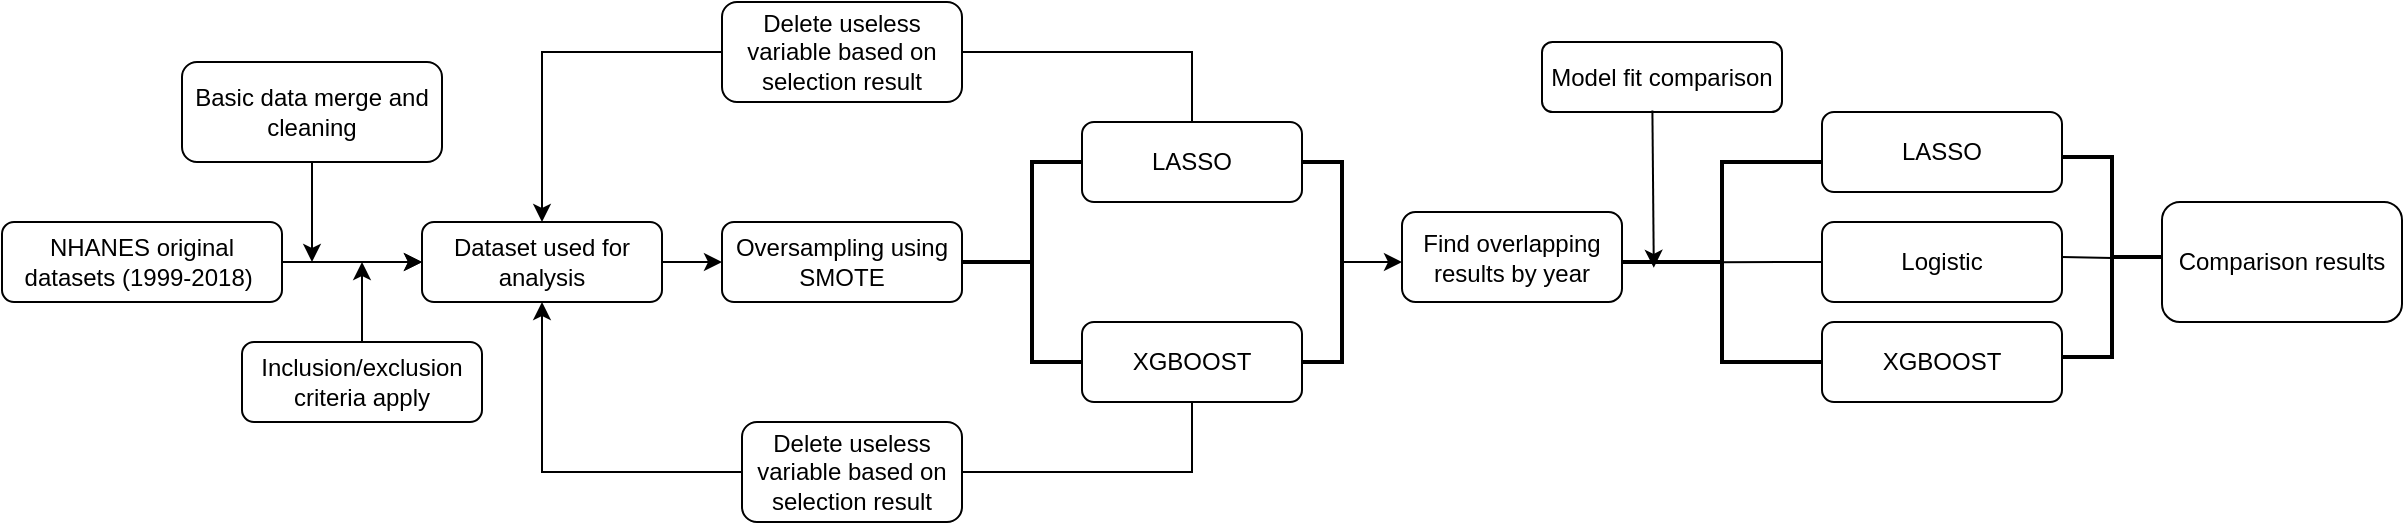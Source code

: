 <mxfile version="15.9.6" type="github">
  <diagram id="C5RBs43oDa-KdzZeNtuy" name="Page-1">
    <mxGraphModel dx="1235" dy="1847" grid="1" gridSize="10" guides="1" tooltips="1" connect="1" arrows="1" fold="1" page="1" pageScale="1" pageWidth="827" pageHeight="1169" math="0" shadow="0">
      <root>
        <mxCell id="WIyWlLk6GJQsqaUBKTNV-0" />
        <mxCell id="WIyWlLk6GJQsqaUBKTNV-1" parent="WIyWlLk6GJQsqaUBKTNV-0" />
        <mxCell id="XHGAcSni-Kbprlse5u6Y-3" value="" style="edgeStyle=orthogonalEdgeStyle;rounded=0;orthogonalLoop=1;jettySize=auto;html=1;entryX=0;entryY=0.5;entryDx=0;entryDy=0;" parent="WIyWlLk6GJQsqaUBKTNV-1" source="WIyWlLk6GJQsqaUBKTNV-3" target="XHGAcSni-Kbprlse5u6Y-14" edge="1">
          <mxGeometry relative="1" as="geometry">
            <mxPoint x="340" y="100" as="targetPoint" />
            <Array as="points" />
          </mxGeometry>
        </mxCell>
        <mxCell id="XHGAcSni-Kbprlse5u6Y-55" value="" style="edgeStyle=orthogonalEdgeStyle;rounded=0;orthogonalLoop=1;jettySize=auto;html=1;" parent="WIyWlLk6GJQsqaUBKTNV-1" source="WIyWlLk6GJQsqaUBKTNV-3" target="XHGAcSni-Kbprlse5u6Y-14" edge="1">
          <mxGeometry relative="1" as="geometry" />
        </mxCell>
        <mxCell id="WIyWlLk6GJQsqaUBKTNV-3" value="NHANES original datasets (1999-2018)&amp;nbsp;" style="rounded=1;whiteSpace=wrap;html=1;fontSize=12;glass=0;strokeWidth=1;shadow=0;" parent="WIyWlLk6GJQsqaUBKTNV-1" vertex="1">
          <mxGeometry x="100" y="80" width="140" height="40" as="geometry" />
        </mxCell>
        <mxCell id="XHGAcSni-Kbprlse5u6Y-11" value="" style="edgeStyle=orthogonalEdgeStyle;rounded=0;orthogonalLoop=1;jettySize=auto;html=1;" parent="WIyWlLk6GJQsqaUBKTNV-1" source="XHGAcSni-Kbprlse5u6Y-9" edge="1">
          <mxGeometry relative="1" as="geometry">
            <mxPoint x="255" y="100" as="targetPoint" />
          </mxGeometry>
        </mxCell>
        <mxCell id="XHGAcSni-Kbprlse5u6Y-9" value="Basic data merge and cleaning" style="rounded=1;whiteSpace=wrap;html=1;" parent="WIyWlLk6GJQsqaUBKTNV-1" vertex="1">
          <mxGeometry x="190" width="130" height="50" as="geometry" />
        </mxCell>
        <mxCell id="XHGAcSni-Kbprlse5u6Y-20" value="" style="edgeStyle=orthogonalEdgeStyle;rounded=0;orthogonalLoop=1;jettySize=auto;html=1;" parent="WIyWlLk6GJQsqaUBKTNV-1" source="XHGAcSni-Kbprlse5u6Y-14" target="XHGAcSni-Kbprlse5u6Y-19" edge="1">
          <mxGeometry relative="1" as="geometry" />
        </mxCell>
        <mxCell id="XHGAcSni-Kbprlse5u6Y-14" value="Dataset used for analysis" style="rounded=1;whiteSpace=wrap;html=1;fontSize=12;glass=0;strokeWidth=1;shadow=0;" parent="WIyWlLk6GJQsqaUBKTNV-1" vertex="1">
          <mxGeometry x="310" y="80" width="120" height="40" as="geometry" />
        </mxCell>
        <mxCell id="XHGAcSni-Kbprlse5u6Y-19" value="Oversampling using SMOTE" style="rounded=1;whiteSpace=wrap;html=1;fontSize=12;glass=0;strokeWidth=1;shadow=0;" parent="WIyWlLk6GJQsqaUBKTNV-1" vertex="1">
          <mxGeometry x="460" y="80" width="120" height="40" as="geometry" />
        </mxCell>
        <mxCell id="XHGAcSni-Kbprlse5u6Y-21" value="Inclusion/exclusion criteria apply" style="rounded=1;whiteSpace=wrap;html=1;" parent="WIyWlLk6GJQsqaUBKTNV-1" vertex="1">
          <mxGeometry x="220" y="140" width="120" height="40" as="geometry" />
        </mxCell>
        <mxCell id="XHGAcSni-Kbprlse5u6Y-29" value="" style="strokeWidth=2;html=1;shape=mxgraph.flowchart.annotation_2;align=left;labelPosition=right;pointerEvents=1;" parent="WIyWlLk6GJQsqaUBKTNV-1" vertex="1">
          <mxGeometry x="580" y="50" width="70" height="100" as="geometry" />
        </mxCell>
        <mxCell id="XHGAcSni-Kbprlse5u6Y-31" value="LASSO" style="rounded=1;whiteSpace=wrap;html=1;" parent="WIyWlLk6GJQsqaUBKTNV-1" vertex="1">
          <mxGeometry x="640" y="30" width="110" height="40" as="geometry" />
        </mxCell>
        <mxCell id="XHGAcSni-Kbprlse5u6Y-32" value="XGBOOST" style="rounded=1;whiteSpace=wrap;html=1;" parent="WIyWlLk6GJQsqaUBKTNV-1" vertex="1">
          <mxGeometry x="640" y="130" width="110" height="40" as="geometry" />
        </mxCell>
        <mxCell id="XHGAcSni-Kbprlse5u6Y-35" value="" style="edgeStyle=orthogonalEdgeStyle;rounded=0;orthogonalLoop=1;jettySize=auto;html=1;" parent="WIyWlLk6GJQsqaUBKTNV-1" source="XHGAcSni-Kbprlse5u6Y-33" edge="1">
          <mxGeometry relative="1" as="geometry">
            <mxPoint x="800" y="100" as="targetPoint" />
          </mxGeometry>
        </mxCell>
        <mxCell id="XHGAcSni-Kbprlse5u6Y-33" value="" style="strokeWidth=2;html=1;shape=mxgraph.flowchart.annotation_1;align=left;pointerEvents=1;rotation=-180;" parent="WIyWlLk6GJQsqaUBKTNV-1" vertex="1">
          <mxGeometry x="750" y="50" width="20" height="100" as="geometry" />
        </mxCell>
        <mxCell id="XHGAcSni-Kbprlse5u6Y-36" value="Find overlapping results by year" style="rounded=1;whiteSpace=wrap;html=1;" parent="WIyWlLk6GJQsqaUBKTNV-1" vertex="1">
          <mxGeometry x="800" y="75" width="110" height="45" as="geometry" />
        </mxCell>
        <mxCell id="XHGAcSni-Kbprlse5u6Y-39" value="Delete useless variable based on selection result" style="rounded=1;whiteSpace=wrap;html=1;" parent="WIyWlLk6GJQsqaUBKTNV-1" vertex="1">
          <mxGeometry x="460" y="-30" width="120" height="50" as="geometry" />
        </mxCell>
        <mxCell id="XHGAcSni-Kbprlse5u6Y-42" value="Delete useless variable based on selection result" style="rounded=1;whiteSpace=wrap;html=1;" parent="WIyWlLk6GJQsqaUBKTNV-1" vertex="1">
          <mxGeometry x="470" y="180" width="110" height="50" as="geometry" />
        </mxCell>
        <mxCell id="XHGAcSni-Kbprlse5u6Y-49" value="" style="endArrow=none;html=1;rounded=0;exitX=1;exitY=0.5;exitDx=0;exitDy=0;entryX=0.5;entryY=0;entryDx=0;entryDy=0;" parent="WIyWlLk6GJQsqaUBKTNV-1" source="XHGAcSni-Kbprlse5u6Y-39" target="XHGAcSni-Kbprlse5u6Y-31" edge="1">
          <mxGeometry width="50" height="50" relative="1" as="geometry">
            <mxPoint x="440" y="130" as="sourcePoint" />
            <mxPoint x="490" y="80" as="targetPoint" />
            <Array as="points">
              <mxPoint x="695" y="-5" />
            </Array>
          </mxGeometry>
        </mxCell>
        <mxCell id="XHGAcSni-Kbprlse5u6Y-51" value="" style="endArrow=classic;html=1;rounded=0;exitX=0;exitY=0.5;exitDx=0;exitDy=0;entryX=0.5;entryY=0;entryDx=0;entryDy=0;" parent="WIyWlLk6GJQsqaUBKTNV-1" source="XHGAcSni-Kbprlse5u6Y-39" target="XHGAcSni-Kbprlse5u6Y-14" edge="1">
          <mxGeometry width="50" height="50" relative="1" as="geometry">
            <mxPoint x="364" as="sourcePoint" />
            <mxPoint x="414" y="-50" as="targetPoint" />
            <Array as="points">
              <mxPoint x="370" y="-5" />
            </Array>
          </mxGeometry>
        </mxCell>
        <mxCell id="XHGAcSni-Kbprlse5u6Y-52" value="" style="endArrow=classic;html=1;rounded=0;exitX=0;exitY=0.5;exitDx=0;exitDy=0;entryX=0.5;entryY=1;entryDx=0;entryDy=0;" parent="WIyWlLk6GJQsqaUBKTNV-1" source="XHGAcSni-Kbprlse5u6Y-42" target="XHGAcSni-Kbprlse5u6Y-14" edge="1">
          <mxGeometry width="50" height="50" relative="1" as="geometry">
            <mxPoint x="440" y="130" as="sourcePoint" />
            <mxPoint x="490" y="80" as="targetPoint" />
            <Array as="points">
              <mxPoint x="370" y="205" />
            </Array>
          </mxGeometry>
        </mxCell>
        <mxCell id="XHGAcSni-Kbprlse5u6Y-53" value="" style="endArrow=none;html=1;rounded=0;exitX=1;exitY=0.5;exitDx=0;exitDy=0;entryX=0.5;entryY=1;entryDx=0;entryDy=0;" parent="WIyWlLk6GJQsqaUBKTNV-1" source="XHGAcSni-Kbprlse5u6Y-42" target="XHGAcSni-Kbprlse5u6Y-32" edge="1">
          <mxGeometry width="50" height="50" relative="1" as="geometry">
            <mxPoint x="440" y="130" as="sourcePoint" />
            <mxPoint x="490" y="80" as="targetPoint" />
            <Array as="points">
              <mxPoint x="695" y="205" />
            </Array>
          </mxGeometry>
        </mxCell>
        <mxCell id="XHGAcSni-Kbprlse5u6Y-54" value="" style="endArrow=classic;html=1;rounded=0;exitX=0.5;exitY=0;exitDx=0;exitDy=0;" parent="WIyWlLk6GJQsqaUBKTNV-1" source="XHGAcSni-Kbprlse5u6Y-21" edge="1">
          <mxGeometry width="50" height="50" relative="1" as="geometry">
            <mxPoint x="440" y="130" as="sourcePoint" />
            <mxPoint x="280" y="100" as="targetPoint" />
          </mxGeometry>
        </mxCell>
        <mxCell id="XHGAcSni-Kbprlse5u6Y-56" value="" style="strokeWidth=2;html=1;shape=mxgraph.flowchart.annotation_2;align=left;labelPosition=right;pointerEvents=1;" parent="WIyWlLk6GJQsqaUBKTNV-1" vertex="1">
          <mxGeometry x="910" y="50" width="100" height="100" as="geometry" />
        </mxCell>
        <mxCell id="XHGAcSni-Kbprlse5u6Y-57" value="LASSO" style="rounded=1;whiteSpace=wrap;html=1;" parent="WIyWlLk6GJQsqaUBKTNV-1" vertex="1">
          <mxGeometry x="1010" y="25" width="120" height="40" as="geometry" />
        </mxCell>
        <mxCell id="XHGAcSni-Kbprlse5u6Y-59" value="Logistic" style="rounded=1;whiteSpace=wrap;html=1;" parent="WIyWlLk6GJQsqaUBKTNV-1" vertex="1">
          <mxGeometry x="1010" y="80" width="120" height="40" as="geometry" />
        </mxCell>
        <mxCell id="XHGAcSni-Kbprlse5u6Y-60" value="XGBOOST" style="rounded=1;whiteSpace=wrap;html=1;" parent="WIyWlLk6GJQsqaUBKTNV-1" vertex="1">
          <mxGeometry x="1010" y="130" width="120" height="40" as="geometry" />
        </mxCell>
        <mxCell id="XHGAcSni-Kbprlse5u6Y-61" value="" style="strokeWidth=2;html=1;shape=mxgraph.flowchart.annotation_2;align=left;labelPosition=right;pointerEvents=1;direction=west;" parent="WIyWlLk6GJQsqaUBKTNV-1" vertex="1">
          <mxGeometry x="1130" y="47.5" width="50" height="100" as="geometry" />
        </mxCell>
        <mxCell id="XHGAcSni-Kbprlse5u6Y-63" value="" style="endArrow=none;html=1;rounded=0;exitX=0;exitY=0.5;exitDx=0;exitDy=0;entryX=0.483;entryY=0.501;entryDx=0;entryDy=0;entryPerimeter=0;" parent="WIyWlLk6GJQsqaUBKTNV-1" source="XHGAcSni-Kbprlse5u6Y-59" target="XHGAcSni-Kbprlse5u6Y-56" edge="1">
          <mxGeometry width="50" height="50" relative="1" as="geometry">
            <mxPoint x="930" y="130" as="sourcePoint" />
            <mxPoint x="990" y="100" as="targetPoint" />
          </mxGeometry>
        </mxCell>
        <mxCell id="XHGAcSni-Kbprlse5u6Y-67" value="" style="endArrow=none;html=1;rounded=0;exitX=1;exitY=0.5;exitDx=0;exitDy=0;exitPerimeter=0;" parent="WIyWlLk6GJQsqaUBKTNV-1" source="XHGAcSni-Kbprlse5u6Y-61" edge="1">
          <mxGeometry width="50" height="50" relative="1" as="geometry">
            <mxPoint x="1130" y="100" as="sourcePoint" />
            <mxPoint x="1155" y="98" as="targetPoint" />
          </mxGeometry>
        </mxCell>
        <mxCell id="XHGAcSni-Kbprlse5u6Y-69" value="Model fit comparison" style="rounded=1;whiteSpace=wrap;html=1;" parent="WIyWlLk6GJQsqaUBKTNV-1" vertex="1">
          <mxGeometry x="870" y="-10" width="120" height="35" as="geometry" />
        </mxCell>
        <mxCell id="XHGAcSni-Kbprlse5u6Y-70" value="" style="endArrow=classic;html=1;rounded=0;exitX=0.46;exitY=0.979;exitDx=0;exitDy=0;exitPerimeter=0;entryX=0.159;entryY=0.529;entryDx=0;entryDy=0;entryPerimeter=0;" parent="WIyWlLk6GJQsqaUBKTNV-1" source="XHGAcSni-Kbprlse5u6Y-69" target="XHGAcSni-Kbprlse5u6Y-56" edge="1">
          <mxGeometry width="50" height="50" relative="1" as="geometry">
            <mxPoint x="990" y="160" as="sourcePoint" />
            <mxPoint x="1040" y="110" as="targetPoint" />
          </mxGeometry>
        </mxCell>
        <mxCell id="XHGAcSni-Kbprlse5u6Y-71" value="Comparison results" style="rounded=1;whiteSpace=wrap;html=1;" parent="WIyWlLk6GJQsqaUBKTNV-1" vertex="1">
          <mxGeometry x="1180" y="70" width="120" height="60" as="geometry" />
        </mxCell>
      </root>
    </mxGraphModel>
  </diagram>
</mxfile>
